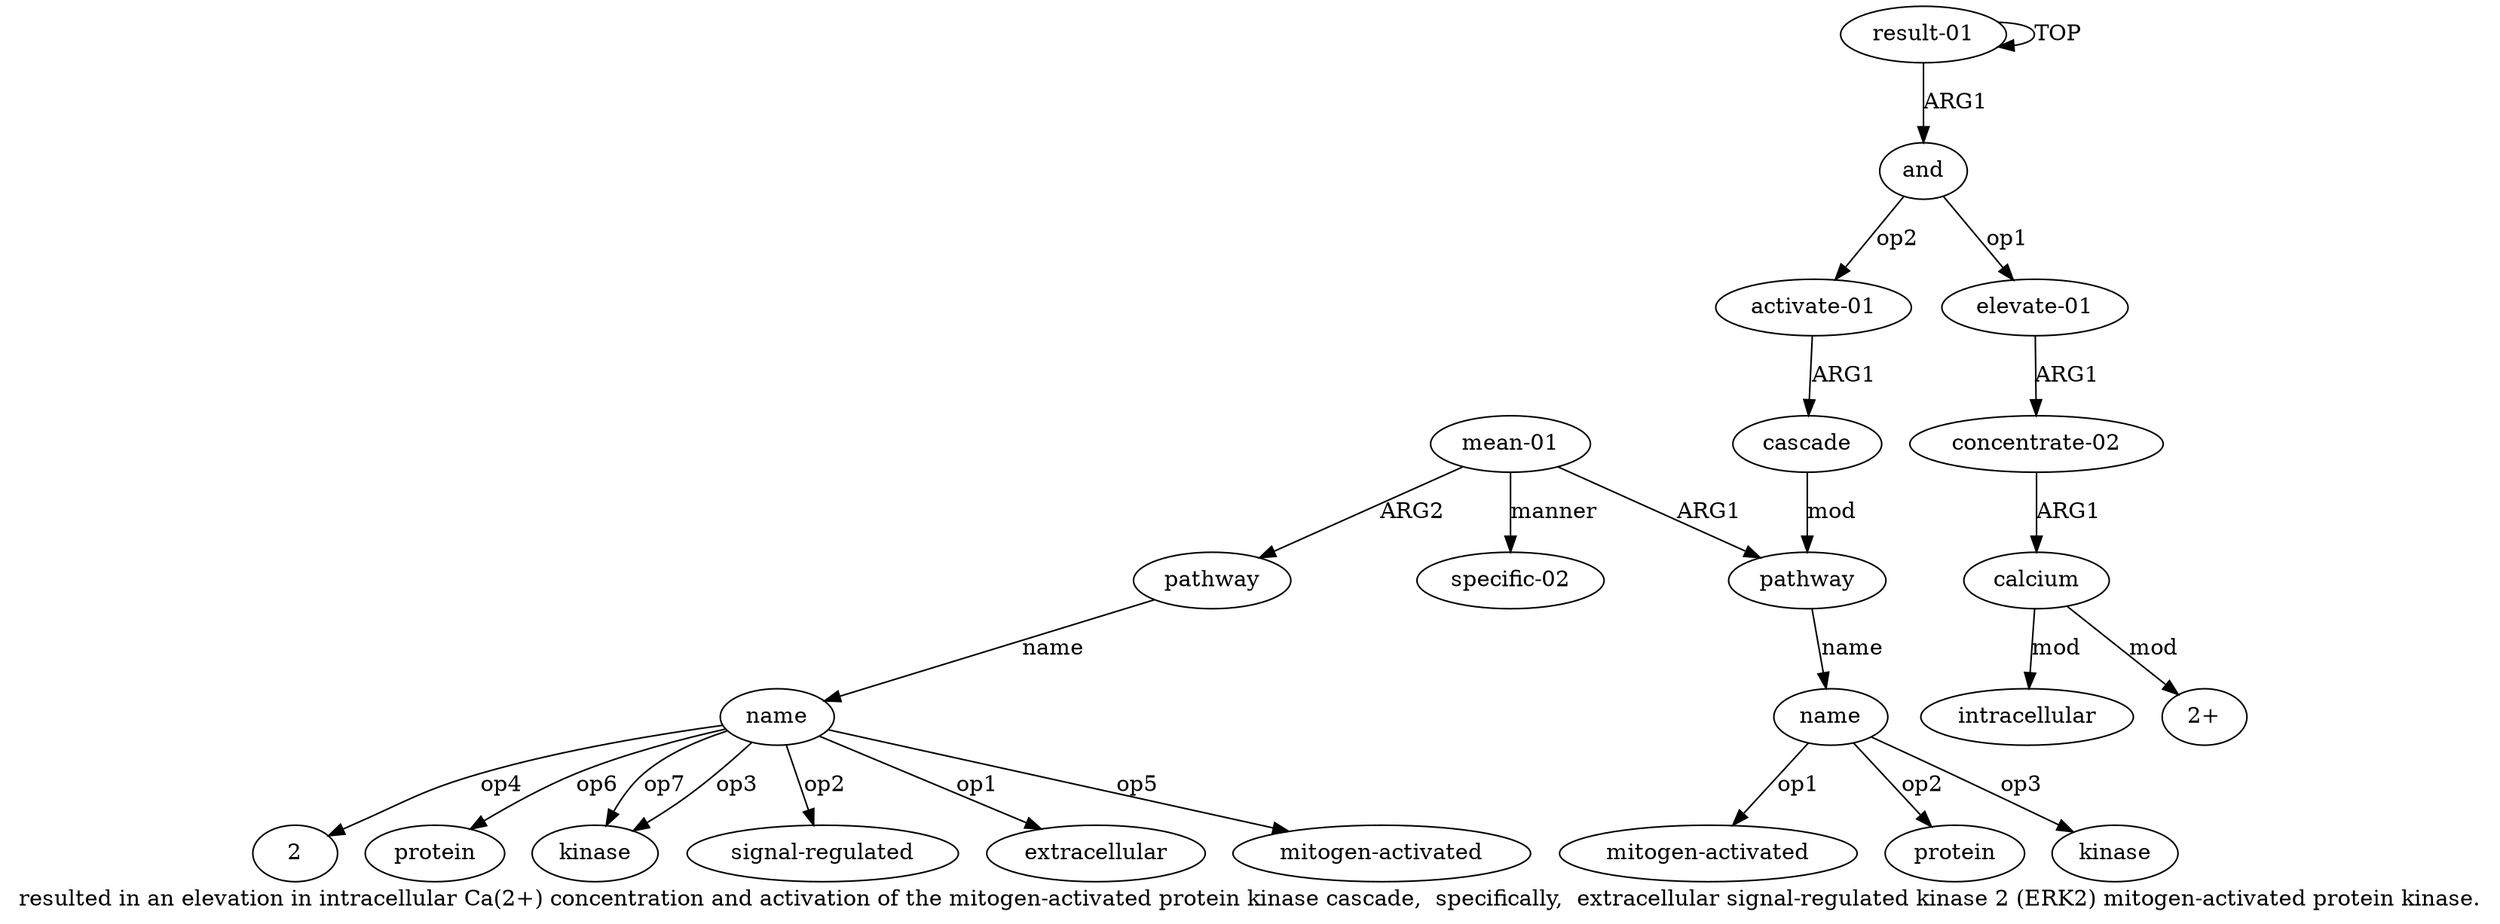 digraph  {
	graph [label="resulted in an elevation in intracellular Ca(2+) concentration and activation of the mitogen-activated protein kinase cascade,  \
specifically,  extracellular signal-regulated kinase 2 (ERK2) mitogen-activated protein kinase."];
	node [label="\N"];
	"a12 signal-regulated"	 [color=black,
		gold_ind=-1,
		gold_label="signal-regulated",
		label="signal-regulated",
		test_ind=-1,
		test_label="signal-regulated"];
	"a9 kinase"	 [color=black,
		gold_ind=-1,
		gold_label=kinase,
		label=kinase,
		test_ind=-1,
		test_label=kinase];
	"a12 extracellular"	 [color=black,
		gold_ind=-1,
		gold_label=extracellular,
		label=extracellular,
		test_ind=-1,
		test_label=extracellular];
	a11	 [color=black,
		gold_ind=11,
		gold_label=pathway,
		label=pathway,
		test_ind=11,
		test_label=pathway];
	a12	 [color=black,
		gold_ind=12,
		gold_label=name,
		label=name,
		test_ind=12,
		test_label=name];
	a11 -> a12 [key=0,
	color=black,
	gold_label=name,
	label=name,
	test_label=name];
a10 [color=black,
	gold_ind=10,
	gold_label="mean-01",
	label="mean-01",
	test_ind=10,
	test_label="mean-01"];
a10 -> a11 [key=0,
color=black,
gold_label=ARG2,
label=ARG2,
test_label=ARG2];
a13 [color=black,
gold_ind=13,
gold_label="specific-02",
label="specific-02",
test_ind=13,
test_label="specific-02"];
a10 -> a13 [key=0,
color=black,
gold_label=manner,
label=manner,
test_label=manner];
a8 [color=black,
gold_ind=8,
gold_label=pathway,
label=pathway,
test_ind=8,
test_label=pathway];
a10 -> a8 [key=0,
color=black,
gold_label=ARG1,
label=ARG1,
test_label=ARG1];
a12 -> "a12 signal-regulated" [key=0,
color=black,
gold_label=op2,
label=op2,
test_label=op2];
a12 -> "a12 extracellular" [key=0,
color=black,
gold_label=op1,
label=op1,
test_label=op1];
"a12 mitogen-activated" [color=black,
gold_ind=-1,
gold_label="mitogen-activated",
label="mitogen-activated",
test_ind=-1,
test_label="mitogen-activated"];
a12 -> "a12 mitogen-activated" [key=0,
color=black,
gold_label=op5,
label=op5,
test_label=op5];
"a12 2" [color=black,
gold_ind=-1,
gold_label=2,
label=2,
test_ind=-1,
test_label=2];
a12 -> "a12 2" [key=0,
color=black,
gold_label=op4,
label=op4,
test_label=op4];
"a12 protein" [color=black,
gold_ind=-1,
gold_label=protein,
label=protein,
test_ind=-1,
test_label=protein];
a12 -> "a12 protein" [key=0,
color=black,
gold_label=op6,
label=op6,
test_label=op6];
"a12 kinase" [color=black,
gold_ind=-1,
gold_label=kinase,
label=kinase,
test_ind=-1,
test_label=kinase];
a12 -> "a12 kinase" [key=0,
color=black,
gold_label=op7,
label=op7,
test_label=op7];
a12 -> "a12 kinase" [key=1,
color=black,
gold_label=op3,
label=op3,
test_label=op3];
a1 [color=black,
gold_ind=1,
gold_label=and,
label=and,
test_ind=1,
test_label=and];
a2 [color=black,
gold_ind=2,
gold_label="elevate-01",
label="elevate-01",
test_ind=2,
test_label="elevate-01"];
a1 -> a2 [key=0,
color=black,
gold_label=op1,
label=op1,
test_label=op1];
a6 [color=black,
gold_ind=6,
gold_label="activate-01",
label="activate-01",
test_ind=6,
test_label="activate-01"];
a1 -> a6 [key=0,
color=black,
gold_label=op2,
label=op2,
test_label=op2];
a0 [color=black,
gold_ind=0,
gold_label="result-01",
label="result-01",
test_ind=0,
test_label="result-01"];
a0 -> a1 [key=0,
color=black,
gold_label=ARG1,
label=ARG1,
test_label=ARG1];
a0 -> a0 [key=0,
color=black,
gold_label=TOP,
label=TOP,
test_label=TOP];
a3 [color=black,
gold_ind=3,
gold_label="concentrate-02",
label="concentrate-02",
test_ind=3,
test_label="concentrate-02"];
a4 [color=black,
gold_ind=4,
gold_label=calcium,
label=calcium,
test_ind=4,
test_label=calcium];
a3 -> a4 [key=0,
color=black,
gold_label=ARG1,
label=ARG1,
test_label=ARG1];
a2 -> a3 [key=0,
color=black,
gold_label=ARG1,
label=ARG1,
test_label=ARG1];
a5 [color=black,
gold_ind=5,
gold_label=intracellular,
label=intracellular,
test_ind=5,
test_label=intracellular];
a4 -> a5 [key=0,
color=black,
gold_label=mod,
label=mod,
test_label=mod];
"a4 2+" [color=black,
gold_ind=-1,
gold_label="2+",
label="2+",
test_ind=-1,
test_label="2+"];
a4 -> "a4 2+" [key=0,
color=black,
gold_label=mod,
label=mod,
test_label=mod];
a7 [color=black,
gold_ind=7,
gold_label=cascade,
label=cascade,
test_ind=7,
test_label=cascade];
a7 -> a8 [key=0,
color=black,
gold_label=mod,
label=mod,
test_label=mod];
a6 -> a7 [key=0,
color=black,
gold_label=ARG1,
label=ARG1,
test_label=ARG1];
a9 [color=black,
gold_ind=9,
gold_label=name,
label=name,
test_ind=9,
test_label=name];
a9 -> "a9 kinase" [key=0,
color=black,
gold_label=op3,
label=op3,
test_label=op3];
"a9 mitogen-activated" [color=black,
gold_ind=-1,
gold_label="mitogen-activated",
label="mitogen-activated",
test_ind=-1,
test_label="mitogen-activated"];
a9 -> "a9 mitogen-activated" [key=0,
color=black,
gold_label=op1,
label=op1,
test_label=op1];
"a9 protein" [color=black,
gold_ind=-1,
gold_label=protein,
label=protein,
test_ind=-1,
test_label=protein];
a9 -> "a9 protein" [key=0,
color=black,
gold_label=op2,
label=op2,
test_label=op2];
a8 -> a9 [key=0,
color=black,
gold_label=name,
label=name,
test_label=name];
}

